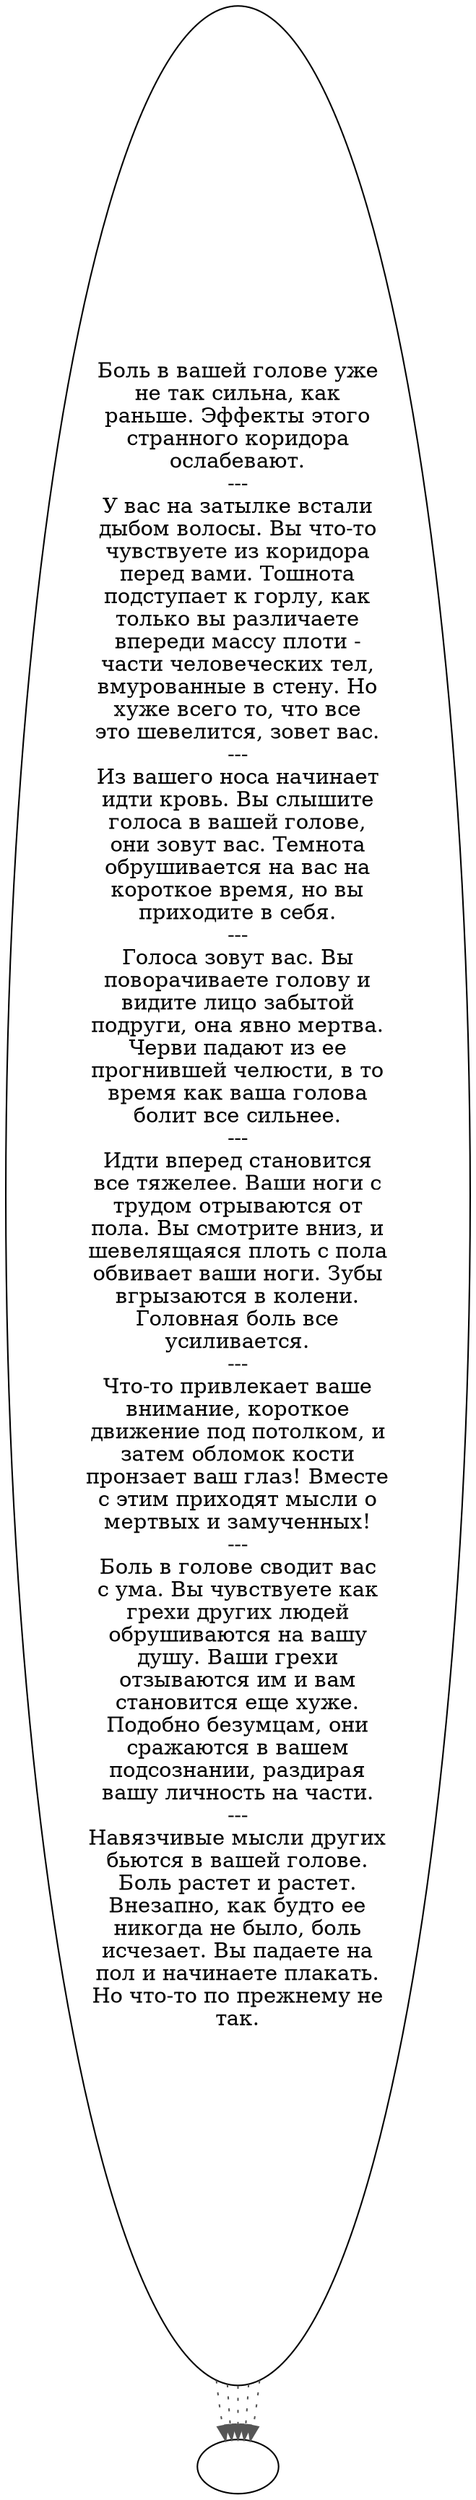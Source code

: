 digraph revulse {
  "start" [style=filled       fillcolor="#FFFFFF"       color="#000000"]
  "start" -> "blast_party" [style=dotted color="#555555"]
  "start" -> "blast_party" [style=dotted color="#555555"]
  "start" -> "blast_party" [style=dotted color="#555555"]
  "start" -> "blast_party" [style=dotted color="#555555"]
  "start" -> "blast_party" [style=dotted color="#555555"]
  "start" [label="Боль в вашей голове уже\nне так сильна, как\nраньше. Эффекты этого\nстранного коридора\nослабевают.\n---\nУ вас на затылке встали\nдыбом волосы. Вы что-то\nчувствуете из коридора\nперед вами. Тошнота\nподступает к горлу, как\nтолько вы различаете\nвпереди массу плоти -\nчасти человеческих тел,\nвмурованные в стену. Но\nхуже всего то, что все\nэто шевелится, зовет вас.\n---\nИз вашего носа начинает\nидти кровь. Вы слышите\nголоса в вашей голове,\nони зовут вас. Темнота\nобрушивается на вас на\nкороткое время, но вы\nприходите в себя.\n---\nГолоса зовут вас. Вы\nповорачиваете голову и\nвидите лицо забытой\nподруги, она явно мертва.\nЧерви падают из ее\nпрогнившей челюсти, в то\nвремя как ваша голова\nболит все сильнее.\n---\nИдти вперед становится\nвсе тяжелее. Ваши ноги с\nтрудом отрываются от\nпола. Вы смотрите вниз, и\nшевелящаяся плоть с пола\nобвивает ваши ноги. Зубы\nвгрызаются в колени.\nГоловная боль все\nусиливается.\n---\nЧто-то привлекает ваше\nвнимание, короткое\nдвижение под потолком, и\nзатем обломок кости\nпронзает ваш глаз! Вместе\nс этим приходят мысли о\nмертвых и замученных!\n---\nБоль в голове сводит вас\nс ума. Вы чувствуете как\nгрехи других людей\nобрушиваются на вашу\nдушу. Ваши грехи\nотзываются им и вам\nстановится еще хуже.\nПодобно безумцам, они\nсражаются в вашем\nподсознании, раздирая\nвашу личность на части.\n---\nНавязчивые мысли других\nбьются в вашей голове.\nБоль растет и растет.\nВнезапно, как будто ее\nникогда не было, боль\nисчезает. Вы падаете на\nпол и начинаете плакать.\nНо что-то по прежнему не\nтак."]
  "blast_party" [style=filled       fillcolor="#FFFFFF"       color="#000000"]
  "blast_party" [label=""]
}